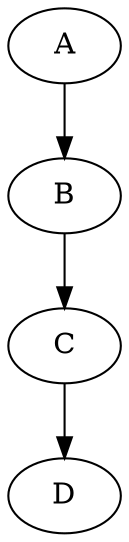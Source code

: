 strict digraph  {
A;
B;
C;
D;
A -> B  [origin=unknown];
B -> C  [origin=unknown];
C -> D  [origin=unknown];
}
